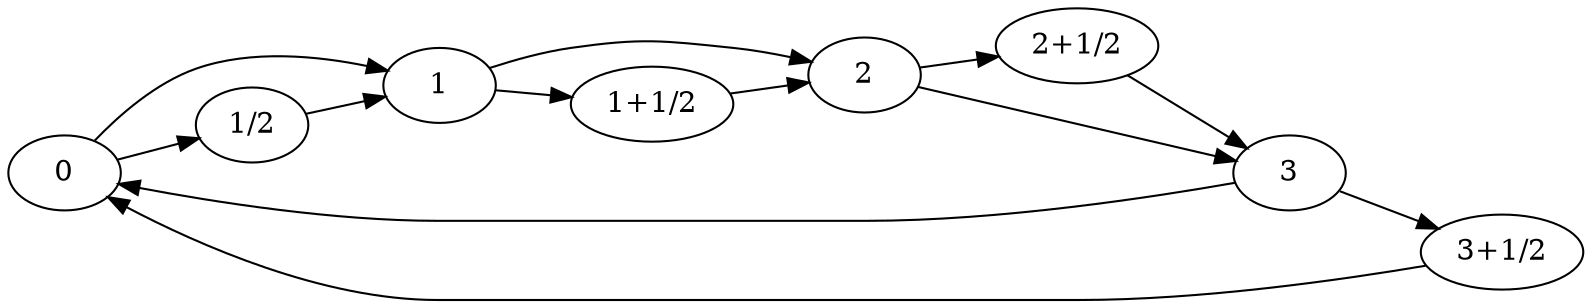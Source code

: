 digraph G {
    rankdir="LR";
    0 -> "1" ;
    0 -> "1/2" ;

    "1/2" -> "1";
    
    "1" -> "2";
    "1" -> "1+1/2";

    "1+1/2" -> "2";

    "2" -> "2+1/2";
    "2" -> "3";

    "2+1/2" -> "3";
    "3" -> "3+1/2";
    "3" -> "0"; 
    "3+1/2" ->"0";
}
